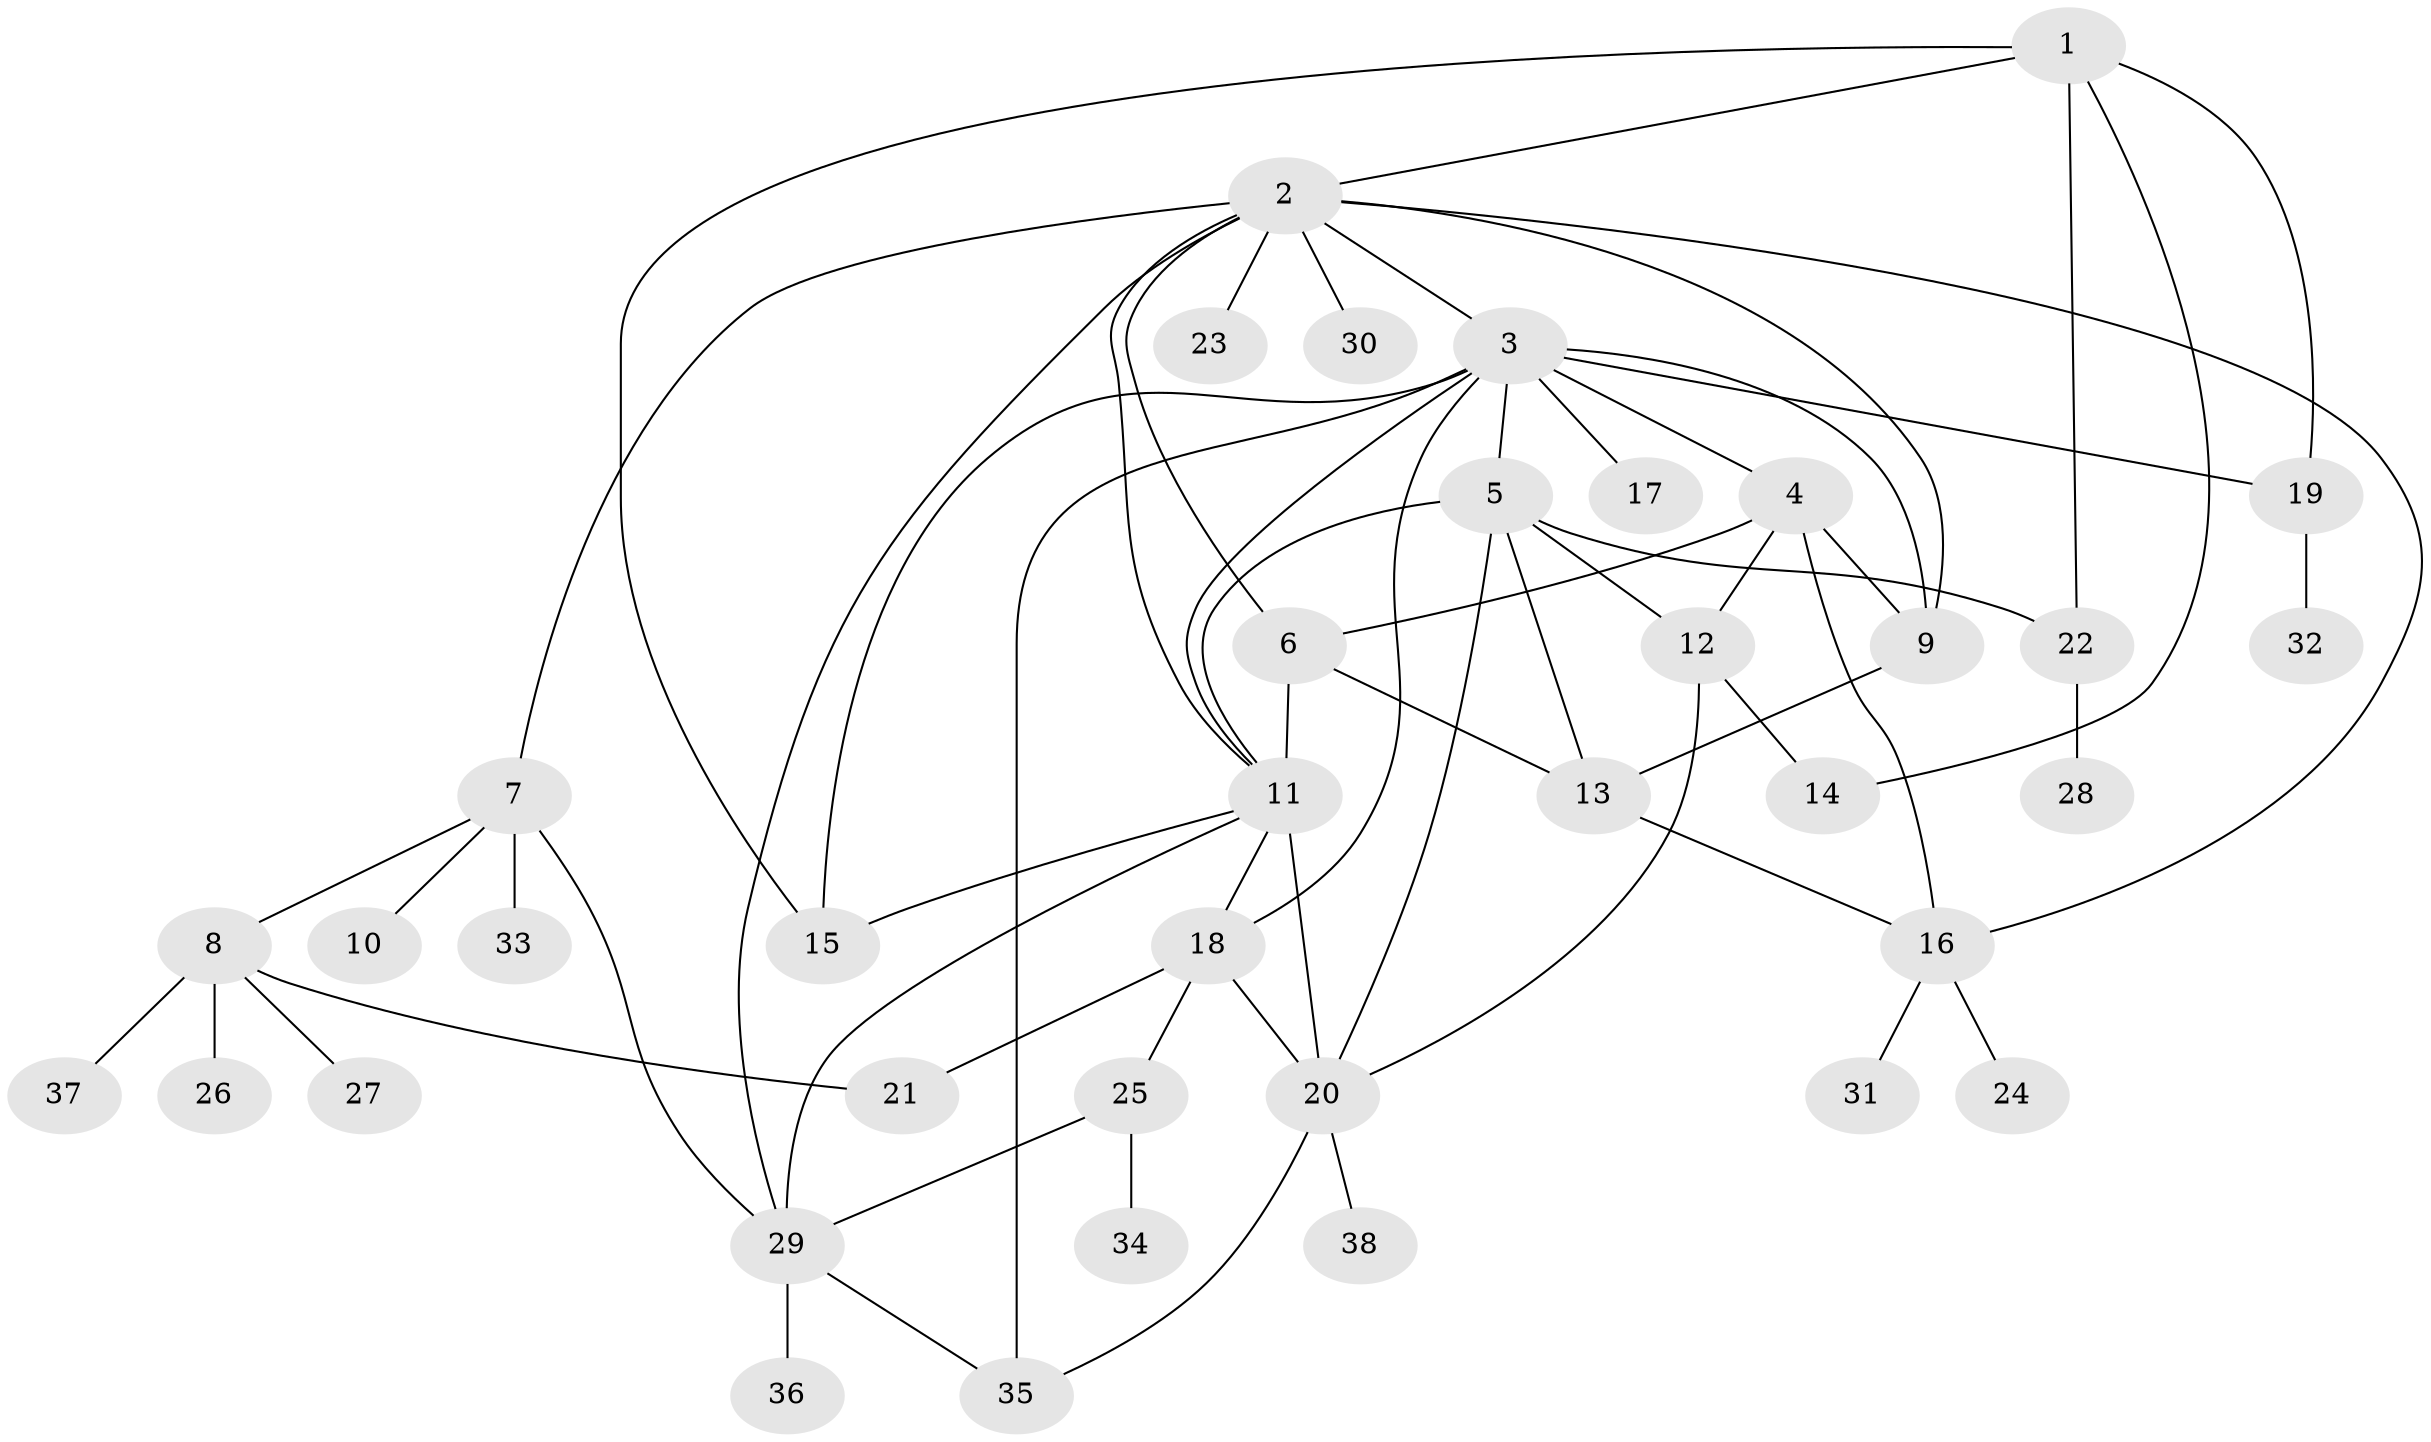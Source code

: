// original degree distribution, {4: 0.06666666666666667, 11: 0.013333333333333334, 14: 0.013333333333333334, 2: 0.17333333333333334, 3: 0.14666666666666667, 7: 0.04, 6: 0.04, 1: 0.4666666666666667, 15: 0.013333333333333334, 8: 0.013333333333333334, 5: 0.013333333333333334}
// Generated by graph-tools (version 1.1) at 2025/35/03/09/25 02:35:26]
// undirected, 38 vertices, 63 edges
graph export_dot {
graph [start="1"]
  node [color=gray90,style=filled];
  1;
  2;
  3;
  4;
  5;
  6;
  7;
  8;
  9;
  10;
  11;
  12;
  13;
  14;
  15;
  16;
  17;
  18;
  19;
  20;
  21;
  22;
  23;
  24;
  25;
  26;
  27;
  28;
  29;
  30;
  31;
  32;
  33;
  34;
  35;
  36;
  37;
  38;
  1 -- 2 [weight=1.0];
  1 -- 14 [weight=1.0];
  1 -- 15 [weight=1.0];
  1 -- 19 [weight=1.0];
  1 -- 22 [weight=1.0];
  2 -- 3 [weight=1.0];
  2 -- 6 [weight=1.0];
  2 -- 7 [weight=1.0];
  2 -- 9 [weight=1.0];
  2 -- 11 [weight=1.0];
  2 -- 16 [weight=1.0];
  2 -- 23 [weight=1.0];
  2 -- 29 [weight=1.0];
  2 -- 30 [weight=1.0];
  3 -- 4 [weight=2.0];
  3 -- 5 [weight=1.0];
  3 -- 9 [weight=1.0];
  3 -- 11 [weight=1.0];
  3 -- 15 [weight=1.0];
  3 -- 17 [weight=1.0];
  3 -- 18 [weight=1.0];
  3 -- 19 [weight=1.0];
  3 -- 35 [weight=2.0];
  4 -- 6 [weight=1.0];
  4 -- 9 [weight=1.0];
  4 -- 12 [weight=1.0];
  4 -- 16 [weight=1.0];
  5 -- 11 [weight=1.0];
  5 -- 12 [weight=1.0];
  5 -- 13 [weight=1.0];
  5 -- 20 [weight=1.0];
  5 -- 22 [weight=1.0];
  6 -- 11 [weight=6.0];
  6 -- 13 [weight=1.0];
  7 -- 8 [weight=1.0];
  7 -- 10 [weight=1.0];
  7 -- 29 [weight=1.0];
  7 -- 33 [weight=1.0];
  8 -- 21 [weight=1.0];
  8 -- 26 [weight=1.0];
  8 -- 27 [weight=1.0];
  8 -- 37 [weight=1.0];
  9 -- 13 [weight=2.0];
  11 -- 15 [weight=1.0];
  11 -- 18 [weight=1.0];
  11 -- 20 [weight=2.0];
  11 -- 29 [weight=1.0];
  12 -- 14 [weight=4.0];
  12 -- 20 [weight=1.0];
  13 -- 16 [weight=1.0];
  16 -- 24 [weight=1.0];
  16 -- 31 [weight=1.0];
  18 -- 20 [weight=1.0];
  18 -- 21 [weight=1.0];
  18 -- 25 [weight=1.0];
  19 -- 32 [weight=1.0];
  20 -- 35 [weight=1.0];
  20 -- 38 [weight=1.0];
  22 -- 28 [weight=1.0];
  25 -- 29 [weight=1.0];
  25 -- 34 [weight=1.0];
  29 -- 35 [weight=1.0];
  29 -- 36 [weight=1.0];
}
